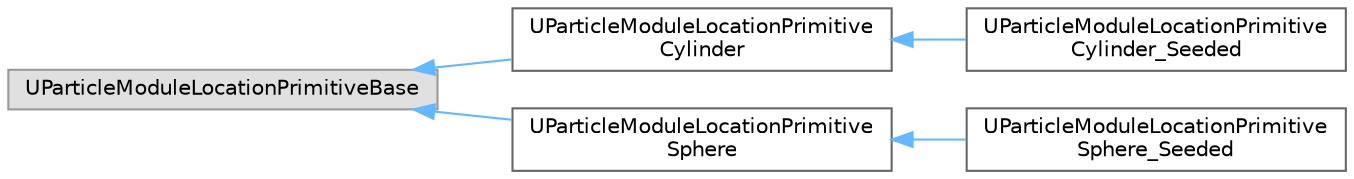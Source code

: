 digraph "Graphical Class Hierarchy"
{
 // INTERACTIVE_SVG=YES
 // LATEX_PDF_SIZE
  bgcolor="transparent";
  edge [fontname=Helvetica,fontsize=10,labelfontname=Helvetica,labelfontsize=10];
  node [fontname=Helvetica,fontsize=10,shape=box,height=0.2,width=0.4];
  rankdir="LR";
  Node0 [id="Node000000",label="UParticleModuleLocationPrimitiveBase",height=0.2,width=0.4,color="grey60", fillcolor="#E0E0E0", style="filled",tooltip=" "];
  Node0 -> Node1 [id="edge9840_Node000000_Node000001",dir="back",color="steelblue1",style="solid",tooltip=" "];
  Node1 [id="Node000001",label="UParticleModuleLocationPrimitive\lCylinder",height=0.2,width=0.4,color="grey40", fillcolor="white", style="filled",URL="$d2/d5c/classUParticleModuleLocationPrimitiveCylinder.html",tooltip=" "];
  Node1 -> Node2 [id="edge9841_Node000001_Node000002",dir="back",color="steelblue1",style="solid",tooltip=" "];
  Node2 [id="Node000002",label="UParticleModuleLocationPrimitive\lCylinder_Seeded",height=0.2,width=0.4,color="grey40", fillcolor="white", style="filled",URL="$d7/d7d/classUParticleModuleLocationPrimitiveCylinder__Seeded.html",tooltip=" "];
  Node0 -> Node3 [id="edge9842_Node000000_Node000003",dir="back",color="steelblue1",style="solid",tooltip=" "];
  Node3 [id="Node000003",label="UParticleModuleLocationPrimitive\lSphere",height=0.2,width=0.4,color="grey40", fillcolor="white", style="filled",URL="$d5/ddb/classUParticleModuleLocationPrimitiveSphere.html",tooltip=" "];
  Node3 -> Node4 [id="edge9843_Node000003_Node000004",dir="back",color="steelblue1",style="solid",tooltip=" "];
  Node4 [id="Node000004",label="UParticleModuleLocationPrimitive\lSphere_Seeded",height=0.2,width=0.4,color="grey40", fillcolor="white", style="filled",URL="$d9/d1e/classUParticleModuleLocationPrimitiveSphere__Seeded.html",tooltip=" "];
}
